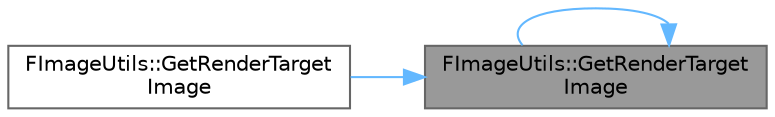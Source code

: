 digraph "FImageUtils::GetRenderTargetImage"
{
 // INTERACTIVE_SVG=YES
 // LATEX_PDF_SIZE
  bgcolor="transparent";
  edge [fontname=Helvetica,fontsize=10,labelfontname=Helvetica,labelfontsize=10];
  node [fontname=Helvetica,fontsize=10,shape=box,height=0.2,width=0.4];
  rankdir="RL";
  Node1 [id="Node000001",label="FImageUtils::GetRenderTarget\lImage",height=0.2,width=0.4,color="gray40", fillcolor="grey60", style="filled", fontcolor="black",tooltip="Get the contents of a RenderTarget into an Image."];
  Node1 -> Node1 [id="edge1_Node000001_Node000001",dir="back",color="steelblue1",style="solid",tooltip=" "];
  Node1 -> Node2 [id="edge2_Node000001_Node000002",dir="back",color="steelblue1",style="solid",tooltip=" "];
  Node2 [id="Node000002",label="FImageUtils::GetRenderTarget\lImage",height=0.2,width=0.4,color="grey40", fillcolor="white", style="filled",URL="$df/df0/classFImageUtils.html#a8aab2185cca1f1ea5352a1883c6e6173",tooltip=" "];
}
